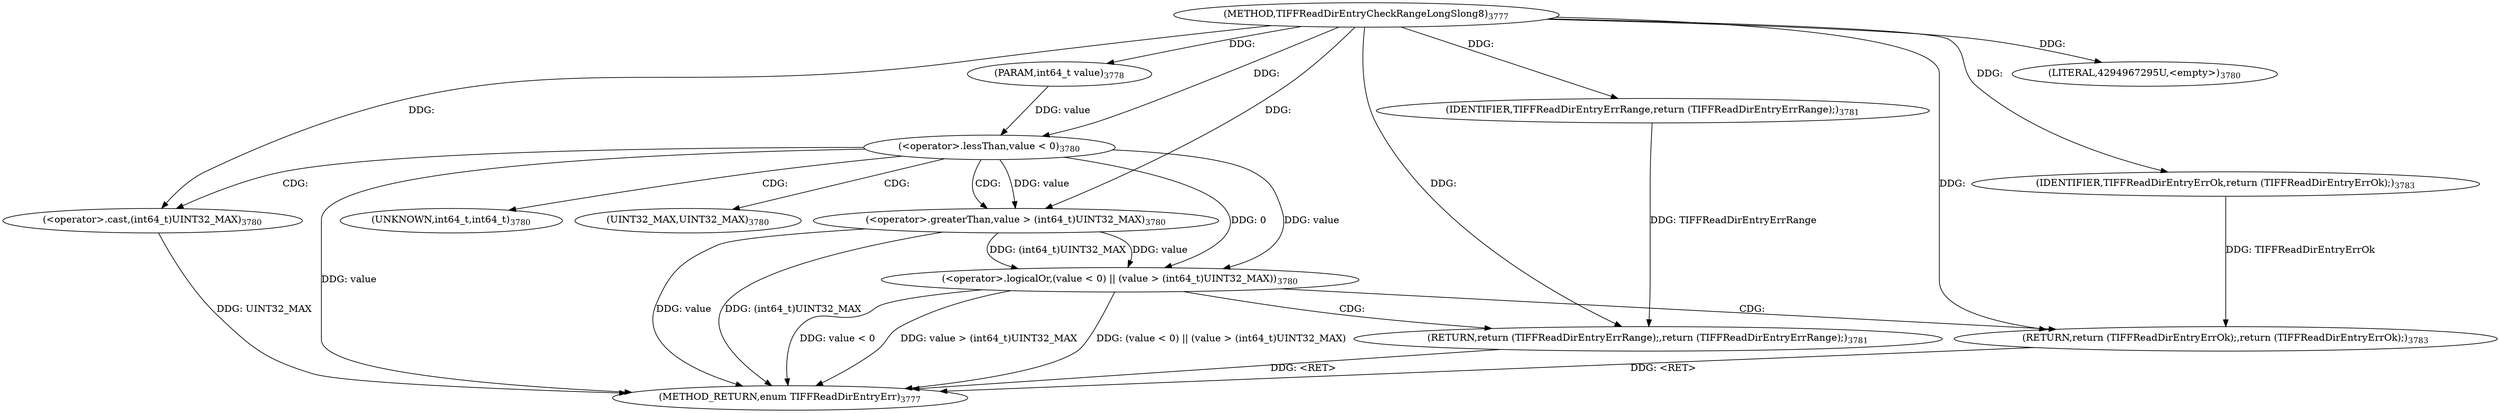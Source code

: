digraph "TIFFReadDirEntryCheckRangeLongSlong8" {  
"87833" [label = <(METHOD,TIFFReadDirEntryCheckRangeLongSlong8)<SUB>3777</SUB>> ]
"87855" [label = <(METHOD_RETURN,enum TIFFReadDirEntryErr)<SUB>3777</SUB>> ]
"87834" [label = <(PARAM,int64_t value)<SUB>3778</SUB>> ]
"87837" [label = <(&lt;operator&gt;.logicalOr,(value &lt; 0) || (value &gt; (int64_t)UINT32_MAX))<SUB>3780</SUB>> ]
"87849" [label = <(RETURN,return (TIFFReadDirEntryErrRange);,return (TIFFReadDirEntryErrRange);)<SUB>3781</SUB>> ]
"87838" [label = <(&lt;operator&gt;.lessThan,value &lt; 0)<SUB>3780</SUB>> ]
"87841" [label = <(&lt;operator&gt;.greaterThan,value &gt; (int64_t)UINT32_MAX)<SUB>3780</SUB>> ]
"87850" [label = <(IDENTIFIER,TIFFReadDirEntryErrRange,return (TIFFReadDirEntryErrRange);)<SUB>3781</SUB>> ]
"87853" [label = <(RETURN,return (TIFFReadDirEntryErrOk);,return (TIFFReadDirEntryErrOk);)<SUB>3783</SUB>> ]
"87843" [label = <(&lt;operator&gt;.cast,(int64_t)UINT32_MAX)<SUB>3780</SUB>> ]
"87854" [label = <(IDENTIFIER,TIFFReadDirEntryErrOk,return (TIFFReadDirEntryErrOk);)<SUB>3783</SUB>> ]
"87847" [label = <(LITERAL,4294967295U,&lt;empty&gt;)<SUB>3780</SUB>> ]
"87844" [label = <(UNKNOWN,int64_t,int64_t)<SUB>3780</SUB>> ]
"87845" [label = <(UINT32_MAX,UINT32_MAX)<SUB>3780</SUB>> ]
  "87849" -> "87855"  [ label = "DDG: &lt;RET&gt;"] 
  "87853" -> "87855"  [ label = "DDG: &lt;RET&gt;"] 
  "87838" -> "87855"  [ label = "DDG: value"] 
  "87837" -> "87855"  [ label = "DDG: value &lt; 0"] 
  "87841" -> "87855"  [ label = "DDG: value"] 
  "87843" -> "87855"  [ label = "DDG: UINT32_MAX"] 
  "87841" -> "87855"  [ label = "DDG: (int64_t)UINT32_MAX"] 
  "87837" -> "87855"  [ label = "DDG: value &gt; (int64_t)UINT32_MAX"] 
  "87837" -> "87855"  [ label = "DDG: (value &lt; 0) || (value &gt; (int64_t)UINT32_MAX)"] 
  "87833" -> "87834"  [ label = "DDG: "] 
  "87838" -> "87837"  [ label = "DDG: value"] 
  "87838" -> "87837"  [ label = "DDG: 0"] 
  "87841" -> "87837"  [ label = "DDG: value"] 
  "87841" -> "87837"  [ label = "DDG: (int64_t)UINT32_MAX"] 
  "87850" -> "87849"  [ label = "DDG: TIFFReadDirEntryErrRange"] 
  "87833" -> "87849"  [ label = "DDG: "] 
  "87834" -> "87838"  [ label = "DDG: value"] 
  "87833" -> "87838"  [ label = "DDG: "] 
  "87838" -> "87841"  [ label = "DDG: value"] 
  "87833" -> "87841"  [ label = "DDG: "] 
  "87833" -> "87850"  [ label = "DDG: "] 
  "87854" -> "87853"  [ label = "DDG: TIFFReadDirEntryErrOk"] 
  "87833" -> "87853"  [ label = "DDG: "] 
  "87833" -> "87843"  [ label = "DDG: "] 
  "87833" -> "87854"  [ label = "DDG: "] 
  "87833" -> "87847"  [ label = "DDG: "] 
  "87837" -> "87853"  [ label = "CDG: "] 
  "87837" -> "87849"  [ label = "CDG: "] 
  "87838" -> "87845"  [ label = "CDG: "] 
  "87838" -> "87844"  [ label = "CDG: "] 
  "87838" -> "87843"  [ label = "CDG: "] 
  "87838" -> "87841"  [ label = "CDG: "] 
}
